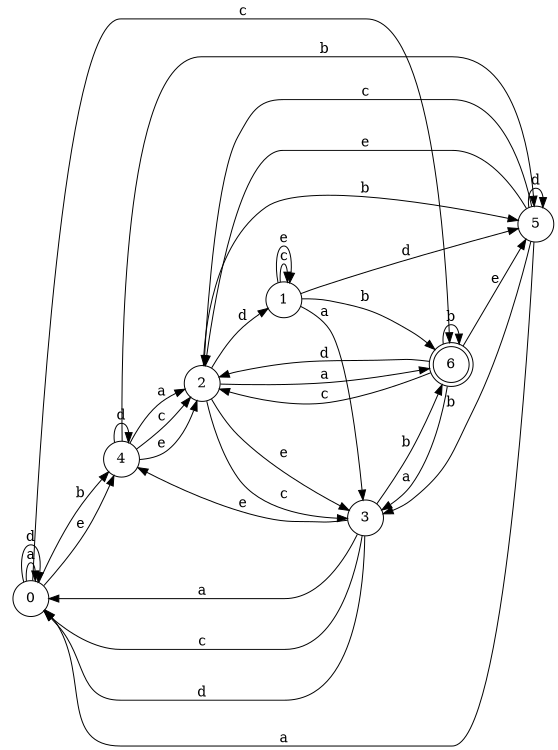 digraph n6_1 {
__start0 [label="" shape="none"];

rankdir=LR;
size="8,5";

s0 [style="filled", color="black", fillcolor="white" shape="circle", label="0"];
s1 [style="filled", color="black", fillcolor="white" shape="circle", label="1"];
s2 [style="filled", color="black", fillcolor="white" shape="circle", label="2"];
s3 [style="filled", color="black", fillcolor="white" shape="circle", label="3"];
s4 [style="filled", color="black", fillcolor="white" shape="circle", label="4"];
s5 [style="filled", color="black", fillcolor="white" shape="circle", label="5"];
s6 [style="rounded,filled", color="black", fillcolor="white" shape="doublecircle", label="6"];
s0 -> s0 [label="a"];
s0 -> s4 [label="b"];
s0 -> s6 [label="c"];
s0 -> s0 [label="d"];
s0 -> s4 [label="e"];
s1 -> s3 [label="a"];
s1 -> s6 [label="b"];
s1 -> s1 [label="c"];
s1 -> s5 [label="d"];
s1 -> s1 [label="e"];
s2 -> s6 [label="a"];
s2 -> s5 [label="b"];
s2 -> s3 [label="c"];
s2 -> s1 [label="d"];
s2 -> s3 [label="e"];
s3 -> s0 [label="a"];
s3 -> s6 [label="b"];
s3 -> s0 [label="c"];
s3 -> s0 [label="d"];
s3 -> s4 [label="e"];
s4 -> s2 [label="a"];
s4 -> s5 [label="b"];
s4 -> s2 [label="c"];
s4 -> s4 [label="d"];
s4 -> s2 [label="e"];
s5 -> s0 [label="a"];
s5 -> s3 [label="b"];
s5 -> s2 [label="c"];
s5 -> s5 [label="d"];
s5 -> s2 [label="e"];
s6 -> s3 [label="a"];
s6 -> s6 [label="b"];
s6 -> s2 [label="c"];
s6 -> s2 [label="d"];
s6 -> s5 [label="e"];

}